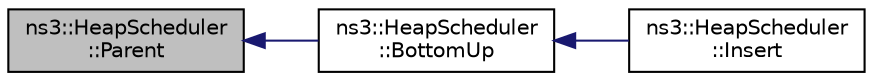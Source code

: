 digraph "ns3::HeapScheduler::Parent"
{
  edge [fontname="Helvetica",fontsize="10",labelfontname="Helvetica",labelfontsize="10"];
  node [fontname="Helvetica",fontsize="10",shape=record];
  rankdir="LR";
  Node1 [label="ns3::HeapScheduler\l::Parent",height=0.2,width=0.4,color="black", fillcolor="grey75", style="filled", fontcolor="black"];
  Node1 -> Node2 [dir="back",color="midnightblue",fontsize="10",style="solid"];
  Node2 [label="ns3::HeapScheduler\l::BottomUp",height=0.2,width=0.4,color="black", fillcolor="white", style="filled",URL="$da/db2/classns3_1_1HeapScheduler.html#aee0e91bc6e951d1ad4a1425e9340164c"];
  Node2 -> Node3 [dir="back",color="midnightblue",fontsize="10",style="solid"];
  Node3 [label="ns3::HeapScheduler\l::Insert",height=0.2,width=0.4,color="black", fillcolor="white", style="filled",URL="$da/db2/classns3_1_1HeapScheduler.html#ac30b67c69e468683bfc7e32f71bfc152"];
}
